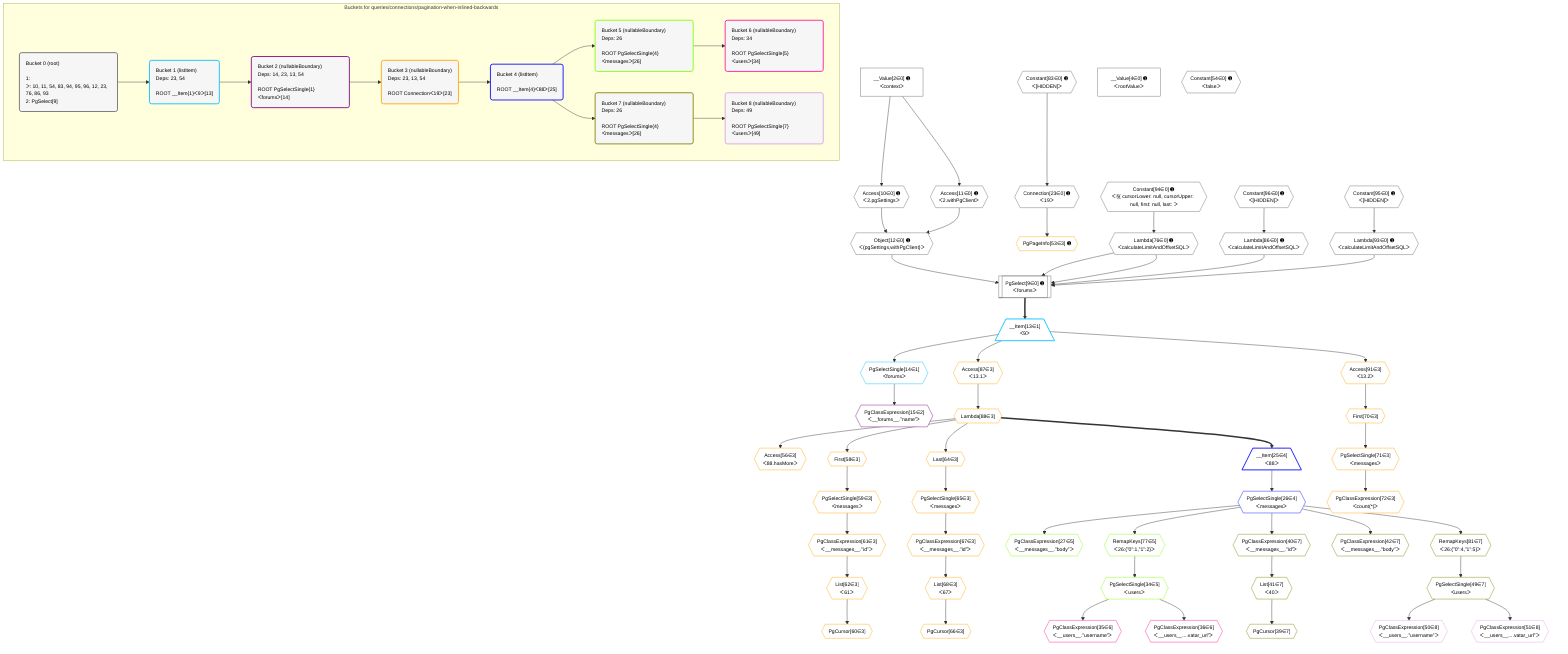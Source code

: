 %%{init: {'themeVariables': { 'fontSize': '12px'}}}%%
graph TD
    classDef path fill:#eee,stroke:#000,color:#000
    classDef plan fill:#fff,stroke-width:1px,color:#000
    classDef itemplan fill:#fff,stroke-width:2px,color:#000
    classDef unbatchedplan fill:#dff,stroke-width:1px,color:#000
    classDef sideeffectplan fill:#fcc,stroke-width:2px,color:#000
    classDef bucket fill:#f6f6f6,color:#000,stroke-width:2px,text-align:left


    %% plan dependencies
    PgSelect9[["PgSelect[9∈0] ➊<br />ᐸforumsᐳ"]]:::plan
    Object12{{"Object[12∈0] ➊<br />ᐸ{pgSettings,withPgClient}ᐳ"}}:::plan
    Lambda76{{"Lambda[76∈0] ➊<br />ᐸcalculateLimitAndOffsetSQLᐳ"}}:::plan
    Lambda86{{"Lambda[86∈0] ➊<br />ᐸcalculateLimitAndOffsetSQLᐳ"}}:::plan
    Lambda93{{"Lambda[93∈0] ➊<br />ᐸcalculateLimitAndOffsetSQLᐳ"}}:::plan
    Object12 & Lambda76 & Lambda86 & Lambda76 & Lambda93 --> PgSelect9
    Access10{{"Access[10∈0] ➊<br />ᐸ2.pgSettingsᐳ"}}:::plan
    Access11{{"Access[11∈0] ➊<br />ᐸ2.withPgClientᐳ"}}:::plan
    Access10 & Access11 --> Object12
    __Value2["__Value[2∈0] ➊<br />ᐸcontextᐳ"]:::plan
    __Value2 --> Access10
    __Value2 --> Access11
    Connection23{{"Connection[23∈0] ➊<br />ᐸ19ᐳ"}}:::plan
    Constant83{{"Constant[83∈0] ➊<br />ᐸ[HIDDEN]ᐳ"}}:::plan
    Constant83 --> Connection23
    Constant94{{"Constant[94∈0] ➊<br />ᐸ§{ cursorLower: null, cursorUpper: null, first: null, last: ᐳ"}}:::plan
    Constant94 --> Lambda76
    Constant96{{"Constant[96∈0] ➊<br />ᐸ[HIDDEN]ᐳ"}}:::plan
    Constant96 --> Lambda86
    Constant95{{"Constant[95∈0] ➊<br />ᐸ[HIDDEN]ᐳ"}}:::plan
    Constant95 --> Lambda93
    __Value4["__Value[4∈0] ➊<br />ᐸrootValueᐳ"]:::plan
    Constant54{{"Constant[54∈0] ➊<br />ᐸfalseᐳ"}}:::plan
    __Item13[/"__Item[13∈1]<br />ᐸ9ᐳ"\]:::itemplan
    PgSelect9 ==> __Item13
    PgSelectSingle14{{"PgSelectSingle[14∈1]<br />ᐸforumsᐳ"}}:::plan
    __Item13 --> PgSelectSingle14
    PgClassExpression15{{"PgClassExpression[15∈2]<br />ᐸ__forums__.”name”ᐳ"}}:::plan
    PgSelectSingle14 --> PgClassExpression15
    PgPageInfo53{{"PgPageInfo[53∈3] ➊"}}:::plan
    Connection23 --> PgPageInfo53
    Access56{{"Access[56∈3]<br />ᐸ88.hasMoreᐳ"}}:::plan
    Lambda88{{"Lambda[88∈3]"}}:::plan
    Lambda88 --> Access56
    First58{{"First[58∈3]"}}:::plan
    Lambda88 --> First58
    PgSelectSingle59{{"PgSelectSingle[59∈3]<br />ᐸmessagesᐳ"}}:::plan
    First58 --> PgSelectSingle59
    PgCursor60{{"PgCursor[60∈3]"}}:::plan
    List62{{"List[62∈3]<br />ᐸ61ᐳ"}}:::plan
    List62 --> PgCursor60
    PgClassExpression61{{"PgClassExpression[61∈3]<br />ᐸ__messages__.”id”ᐳ"}}:::plan
    PgSelectSingle59 --> PgClassExpression61
    PgClassExpression61 --> List62
    Last64{{"Last[64∈3]"}}:::plan
    Lambda88 --> Last64
    PgSelectSingle65{{"PgSelectSingle[65∈3]<br />ᐸmessagesᐳ"}}:::plan
    Last64 --> PgSelectSingle65
    PgCursor66{{"PgCursor[66∈3]"}}:::plan
    List68{{"List[68∈3]<br />ᐸ67ᐳ"}}:::plan
    List68 --> PgCursor66
    PgClassExpression67{{"PgClassExpression[67∈3]<br />ᐸ__messages__.”id”ᐳ"}}:::plan
    PgSelectSingle65 --> PgClassExpression67
    PgClassExpression67 --> List68
    First70{{"First[70∈3]"}}:::plan
    Access91{{"Access[91∈3]<br />ᐸ13.2ᐳ"}}:::plan
    Access91 --> First70
    PgSelectSingle71{{"PgSelectSingle[71∈3]<br />ᐸmessagesᐳ"}}:::plan
    First70 --> PgSelectSingle71
    PgClassExpression72{{"PgClassExpression[72∈3]<br />ᐸcount(*)ᐳ"}}:::plan
    PgSelectSingle71 --> PgClassExpression72
    Access87{{"Access[87∈3]<br />ᐸ13.1ᐳ"}}:::plan
    __Item13 --> Access87
    Access87 --> Lambda88
    __Item13 --> Access91
    __Item25[/"__Item[25∈4]<br />ᐸ88ᐳ"\]:::itemplan
    Lambda88 ==> __Item25
    PgSelectSingle26{{"PgSelectSingle[26∈4]<br />ᐸmessagesᐳ"}}:::plan
    __Item25 --> PgSelectSingle26
    PgClassExpression27{{"PgClassExpression[27∈5]<br />ᐸ__messages__.”body”ᐳ"}}:::plan
    PgSelectSingle26 --> PgClassExpression27
    PgSelectSingle34{{"PgSelectSingle[34∈5]<br />ᐸusersᐳ"}}:::plan
    RemapKeys77{{"RemapKeys[77∈5]<br />ᐸ26:{”0”:1,”1”:2}ᐳ"}}:::plan
    RemapKeys77 --> PgSelectSingle34
    PgSelectSingle26 --> RemapKeys77
    PgClassExpression35{{"PgClassExpression[35∈6]<br />ᐸ__users__.”username”ᐳ"}}:::plan
    PgSelectSingle34 --> PgClassExpression35
    PgClassExpression36{{"PgClassExpression[36∈6]<br />ᐸ__users__....vatar_url”ᐳ"}}:::plan
    PgSelectSingle34 --> PgClassExpression36
    PgCursor39{{"PgCursor[39∈7]"}}:::plan
    List41{{"List[41∈7]<br />ᐸ40ᐳ"}}:::plan
    List41 --> PgCursor39
    PgClassExpression40{{"PgClassExpression[40∈7]<br />ᐸ__messages__.”id”ᐳ"}}:::plan
    PgSelectSingle26 --> PgClassExpression40
    PgClassExpression40 --> List41
    PgClassExpression42{{"PgClassExpression[42∈7]<br />ᐸ__messages__.”body”ᐳ"}}:::plan
    PgSelectSingle26 --> PgClassExpression42
    PgSelectSingle49{{"PgSelectSingle[49∈7]<br />ᐸusersᐳ"}}:::plan
    RemapKeys81{{"RemapKeys[81∈7]<br />ᐸ26:{”0”:4,”1”:5}ᐳ"}}:::plan
    RemapKeys81 --> PgSelectSingle49
    PgSelectSingle26 --> RemapKeys81
    PgClassExpression50{{"PgClassExpression[50∈8]<br />ᐸ__users__.”username”ᐳ"}}:::plan
    PgSelectSingle49 --> PgClassExpression50
    PgClassExpression51{{"PgClassExpression[51∈8]<br />ᐸ__users__....vatar_url”ᐳ"}}:::plan
    PgSelectSingle49 --> PgClassExpression51

    %% define steps

    subgraph "Buckets for queries/connections/pagination-when-inlined-backwards"
    Bucket0("Bucket 0 (root)<br /><br />1: <br />ᐳ: 10, 11, 54, 83, 94, 95, 96, 12, 23, 76, 86, 93<br />2: PgSelect[9]"):::bucket
    classDef bucket0 stroke:#696969
    class Bucket0,__Value2,__Value4,PgSelect9,Access10,Access11,Object12,Connection23,Constant54,Lambda76,Constant83,Lambda86,Lambda93,Constant94,Constant95,Constant96 bucket0
    Bucket1("Bucket 1 (listItem)<br />Deps: 23, 54<br /><br />ROOT __Item{1}ᐸ9ᐳ[13]"):::bucket
    classDef bucket1 stroke:#00bfff
    class Bucket1,__Item13,PgSelectSingle14 bucket1
    Bucket2("Bucket 2 (nullableBoundary)<br />Deps: 14, 23, 13, 54<br /><br />ROOT PgSelectSingle{1}ᐸforumsᐳ[14]"):::bucket
    classDef bucket2 stroke:#7f007f
    class Bucket2,PgClassExpression15 bucket2
    Bucket3("Bucket 3 (nullableBoundary)<br />Deps: 23, 13, 54<br /><br />ROOT Connectionᐸ19ᐳ[23]"):::bucket
    classDef bucket3 stroke:#ffa500
    class Bucket3,PgPageInfo53,Access56,First58,PgSelectSingle59,PgCursor60,PgClassExpression61,List62,Last64,PgSelectSingle65,PgCursor66,PgClassExpression67,List68,First70,PgSelectSingle71,PgClassExpression72,Access87,Lambda88,Access91 bucket3
    Bucket4("Bucket 4 (listItem)<br /><br />ROOT __Item{4}ᐸ88ᐳ[25]"):::bucket
    classDef bucket4 stroke:#0000ff
    class Bucket4,__Item25,PgSelectSingle26 bucket4
    Bucket5("Bucket 5 (nullableBoundary)<br />Deps: 26<br /><br />ROOT PgSelectSingle{4}ᐸmessagesᐳ[26]"):::bucket
    classDef bucket5 stroke:#7fff00
    class Bucket5,PgClassExpression27,PgSelectSingle34,RemapKeys77 bucket5
    Bucket6("Bucket 6 (nullableBoundary)<br />Deps: 34<br /><br />ROOT PgSelectSingle{5}ᐸusersᐳ[34]"):::bucket
    classDef bucket6 stroke:#ff1493
    class Bucket6,PgClassExpression35,PgClassExpression36 bucket6
    Bucket7("Bucket 7 (nullableBoundary)<br />Deps: 26<br /><br />ROOT PgSelectSingle{4}ᐸmessagesᐳ[26]"):::bucket
    classDef bucket7 stroke:#808000
    class Bucket7,PgCursor39,PgClassExpression40,List41,PgClassExpression42,PgSelectSingle49,RemapKeys81 bucket7
    Bucket8("Bucket 8 (nullableBoundary)<br />Deps: 49<br /><br />ROOT PgSelectSingle{7}ᐸusersᐳ[49]"):::bucket
    classDef bucket8 stroke:#dda0dd
    class Bucket8,PgClassExpression50,PgClassExpression51 bucket8
    Bucket0 --> Bucket1
    Bucket1 --> Bucket2
    Bucket2 --> Bucket3
    Bucket3 --> Bucket4
    Bucket4 --> Bucket5 & Bucket7
    Bucket5 --> Bucket6
    Bucket7 --> Bucket8
    end